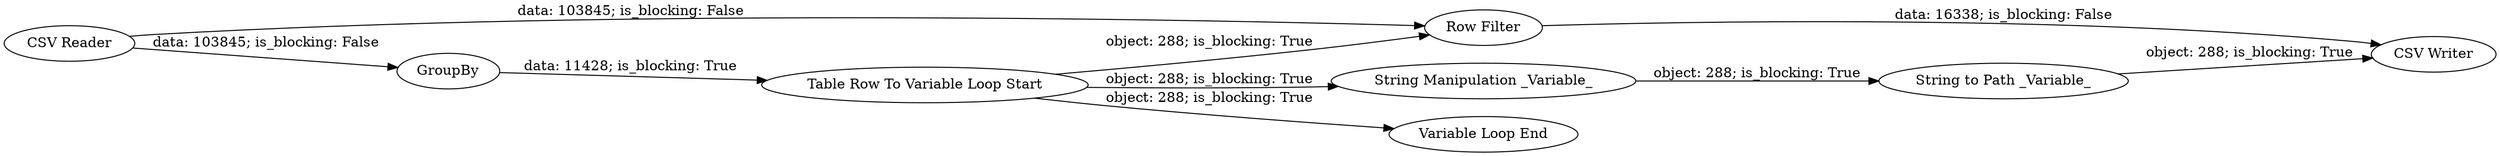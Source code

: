 digraph {
	"-8984282270958477061_2" [label=GroupBy]
	"-8984282270958477061_5" [label="Row Filter"]
	"-8984282270958477061_9" [label="Variable Loop End"]
	"-8984282270958477061_1" [label="CSV Reader"]
	"-8984282270958477061_6" [label="CSV Writer"]
	"-8984282270958477061_4" [label="Table Row To Variable Loop Start"]
	"-8984282270958477061_8" [label="String to Path _Variable_"]
	"-8984282270958477061_7" [label="String Manipulation _Variable_"]
	"-8984282270958477061_4" -> "-8984282270958477061_5" [label="object: 288; is_blocking: True"]
	"-8984282270958477061_2" -> "-8984282270958477061_4" [label="data: 11428; is_blocking: True"]
	"-8984282270958477061_1" -> "-8984282270958477061_2" [label="data: 103845; is_blocking: False"]
	"-8984282270958477061_5" -> "-8984282270958477061_6" [label="data: 16338; is_blocking: False"]
	"-8984282270958477061_7" -> "-8984282270958477061_8" [label="object: 288; is_blocking: True"]
	"-8984282270958477061_1" -> "-8984282270958477061_5" [label="data: 103845; is_blocking: False"]
	"-8984282270958477061_4" -> "-8984282270958477061_7" [label="object: 288; is_blocking: True"]
	"-8984282270958477061_8" -> "-8984282270958477061_6" [label="object: 288; is_blocking: True"]
	"-8984282270958477061_4" -> "-8984282270958477061_9" [label="object: 288; is_blocking: True"]
	rankdir=LR
}
